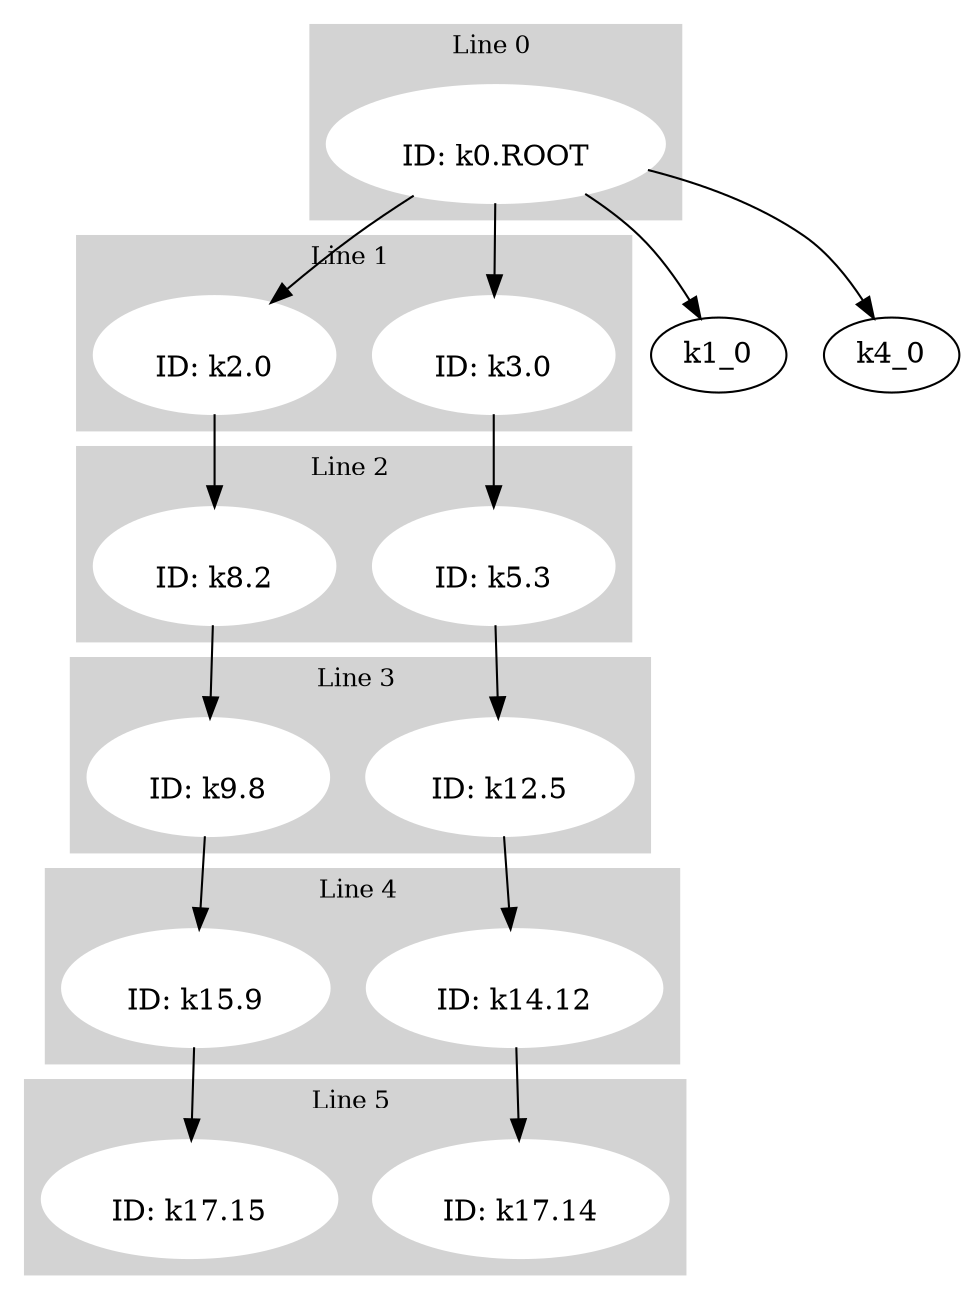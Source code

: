 digraph G {
     compound=true 
subgraph cluster_line_0 {
 style=filled;
 color=lightgrey; 
     node [style=filled,color=white]; 
k0_ROOT [label=<<BR /> ID: k0.ROOT <BR />>]
     fontsize="12" 
     label = "Line 0 " 
 }
subgraph cluster_line_1 {
 style=filled;
 color=lightgrey; 
     node [style=filled,color=white]; 
k3_0 [label=<<BR /> ID: k3.0 <BR />>]k2_0 [label=<<BR /> ID: k2.0 <BR />>]
     fontsize="12" 
     label = "Line 1 " 
 }
subgraph cluster_line_2 {
 style=filled;
 color=lightgrey; 
     node [style=filled,color=white]; 
k8_2 [label=<<BR /> ID: k8.2 <BR />>]k5_3 [label=<<BR /> ID: k5.3 <BR />>]
     fontsize="12" 
     label = "Line 2 " 
 }
subgraph cluster_line_3 {
 style=filled;
 color=lightgrey; 
     node [style=filled,color=white]; 
k12_5 [label=<<BR /> ID: k12.5 <BR />>]k9_8 [label=<<BR /> ID: k9.8 <BR />>]
     fontsize="12" 
     label = "Line 3 " 
 }
subgraph cluster_line_4 {
 style=filled;
 color=lightgrey; 
     node [style=filled,color=white]; 
k14_12 [label=<<BR /> ID: k14.12 <BR />>]k15_9 [label=<<BR /> ID: k15.9 <BR />>]
     fontsize="12" 
     label = "Line 4 " 
 }
subgraph cluster_line_5 {
 style=filled;
 color=lightgrey; 
     node [style=filled,color=white]; 
k17_15 [label=<<BR /> ID: k17.15 <BR />>]k17_14 [label=<<BR /> ID: k17.14 <BR />>]
     fontsize="12" 
     label = "Line 5 " 
 }
k0_ROOT -> k3_0 
k0_ROOT -> k2_0 
k0_ROOT -> k1_0 
k0_ROOT -> k4_0 
k3_0 -> k5_3 
k2_0 -> k8_2 
k8_2 -> k9_8 
k5_3 -> k12_5 
k12_5 -> k14_12 
k9_8 -> k15_9 
k14_12 -> k17_14 
k15_9 -> k17_15 
}